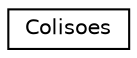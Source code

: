 digraph "Representação gráfica da hiearquia da classe"
{
  edge [fontname="Helvetica",fontsize="10",labelfontname="Helvetica",labelfontsize="10"];
  node [fontname="Helvetica",fontsize="10",shape=record];
  rankdir="LR";
  Node0 [label="Colisoes",height=0.2,width=0.4,color="black", fillcolor="white", style="filled",URL="$class_colisoes.html"];
}
